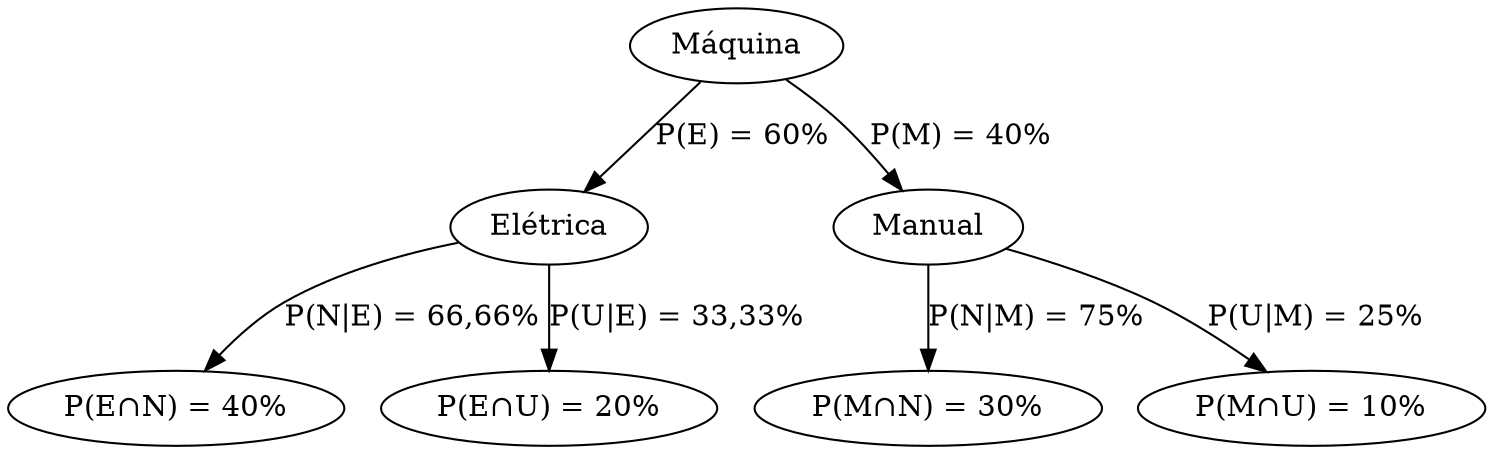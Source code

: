 digraph {
graph [ordering="out"];
node0[label="Máquina"];
node1[label="Elétrica"];
node2[label="Manual"];
node0->node1[label="P(E) = 60%"];
node0->node2[label="P(M) = 40%"];
node3[label="P(E∩N) = 40%"];
node4[label="P(E∩U) = 20%"];
node1->node3[label="P(N|E) = 66,66%"];
node1->node4[label="P(U|E) = 33,33%"];
node5[label="P(M∩N) = 30%"];
node6[label="P(M∩U) = 10%"];
node2->node5[label="P(N|M) = 75%"];
node2->node6[label="P(U|M) = 25%"];
}
